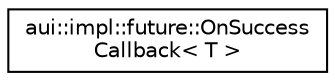 digraph "Graphical Class Hierarchy"
{
 // LATEX_PDF_SIZE
  edge [fontname="Helvetica",fontsize="10",labelfontname="Helvetica",labelfontsize="10"];
  node [fontname="Helvetica",fontsize="10",shape=record];
  rankdir="LR";
  Node0 [label="aui::impl::future::OnSuccess\lCallback\< T \>",height=0.2,width=0.4,color="black", fillcolor="white", style="filled",URL="$structaui_1_1impl_1_1future_1_1OnSuccessCallback.html",tooltip=" "];
}
